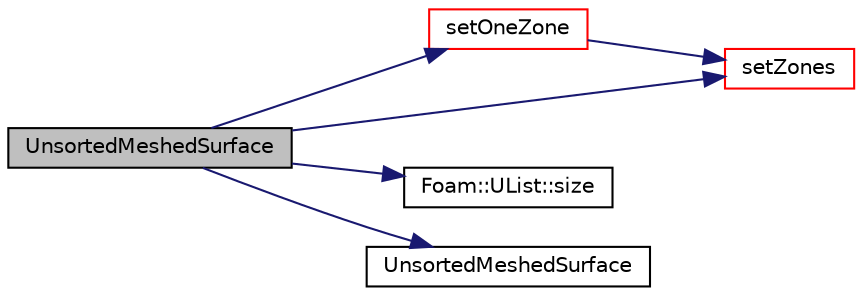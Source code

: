 digraph "UnsortedMeshedSurface"
{
  bgcolor="transparent";
  edge [fontname="Helvetica",fontsize="10",labelfontname="Helvetica",labelfontsize="10"];
  node [fontname="Helvetica",fontsize="10",shape=record];
  rankdir="LR";
  Node1 [label="UnsortedMeshedSurface",height=0.2,width=0.4,color="black", fillcolor="grey75", style="filled", fontcolor="black"];
  Node1 -> Node2 [color="midnightblue",fontsize="10",style="solid",fontname="Helvetica"];
  Node2 [label="setOneZone",height=0.2,width=0.4,color="red",URL="$a02856.html#ac3e3a7ff9ebdca3a97b5ab39b764759c",tooltip="Set zones to 0 and set a single zone. "];
  Node2 -> Node3 [color="midnightblue",fontsize="10",style="solid",fontname="Helvetica"];
  Node3 [label="setZones",height=0.2,width=0.4,color="red",URL="$a02856.html#ace932e14750294b98603488f885b1503",tooltip="Set zone ids and zones. "];
  Node1 -> Node3 [color="midnightblue",fontsize="10",style="solid",fontname="Helvetica"];
  Node1 -> Node4 [color="midnightblue",fontsize="10",style="solid",fontname="Helvetica"];
  Node4 [label="Foam::UList::size",height=0.2,width=0.4,color="black",URL="$a02830.html#a723361dc2020160f5492e8fe2d09fa44",tooltip="Return the number of elements in the UList. "];
  Node1 -> Node5 [color="midnightblue",fontsize="10",style="solid",fontname="Helvetica"];
  Node5 [label="UnsortedMeshedSurface",height=0.2,width=0.4,color="black",URL="$a02856.html#aaf787f80bb51ae94093708b83732bc08",tooltip="Construct null. "];
}
